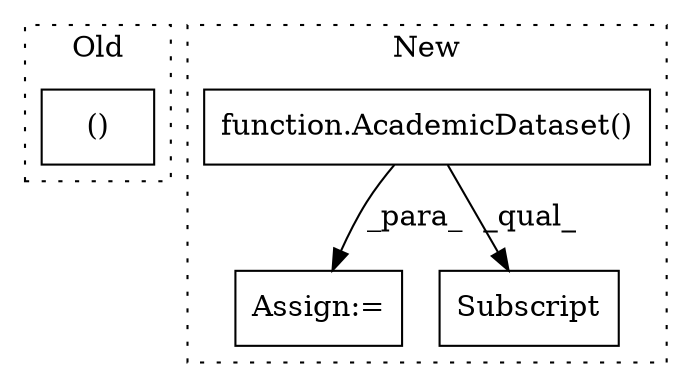 digraph G {
subgraph cluster0 {
1 [label="()" a="54" s="3258" l="3" shape="box"];
label = "Old";
style="dotted";
}
subgraph cluster1 {
2 [label="function.AcademicDataset()" a="75" s="3171" l="43" shape="box"];
3 [label="Assign:=" a="68" s="3331" l="3" shape="box"];
4 [label="Subscript" a="63" s="3334,0" l="12,0" shape="box"];
label = "New";
style="dotted";
}
2 -> 3 [label="_para_"];
2 -> 4 [label="_qual_"];
}
